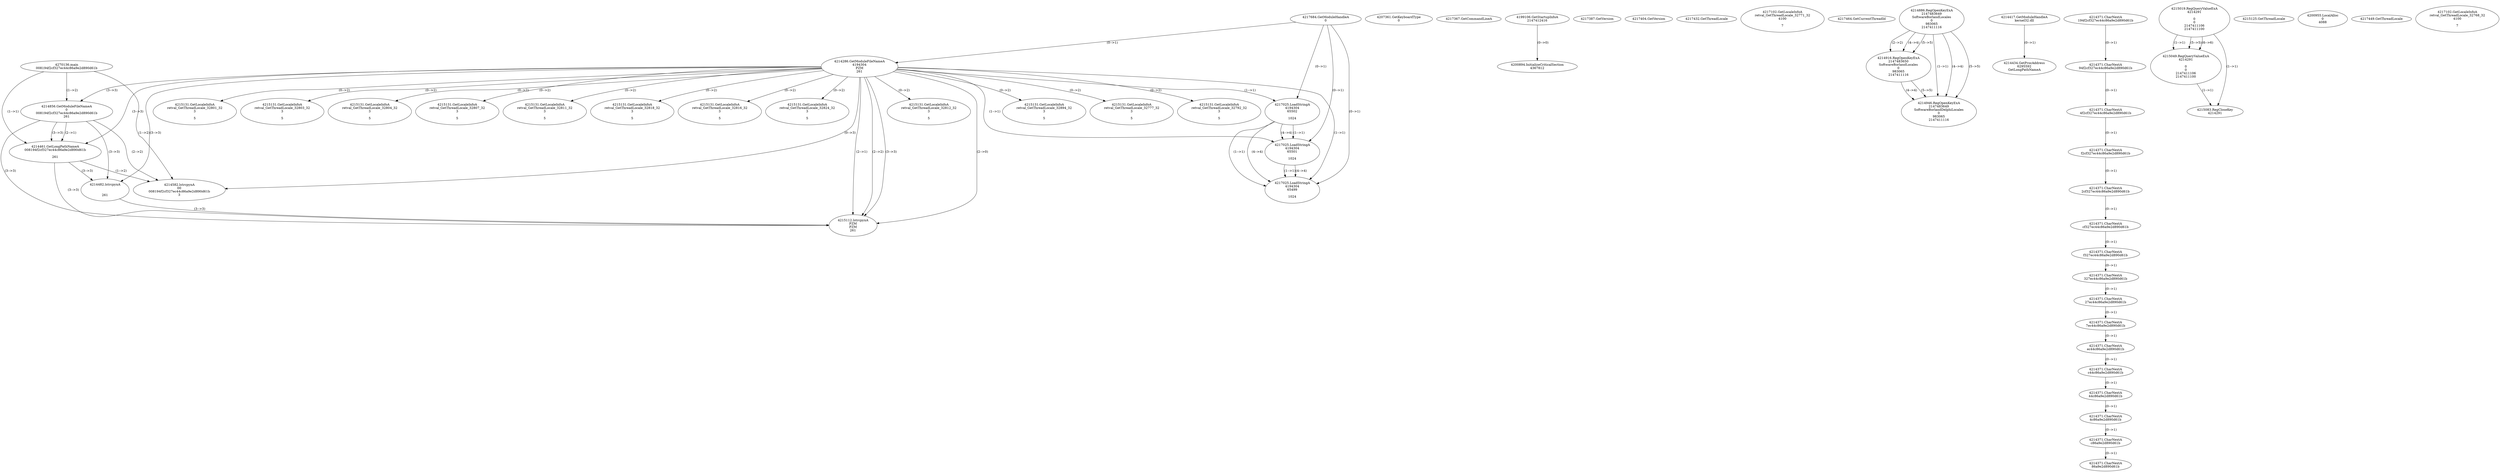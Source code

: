 // Global SCDG with merge call
digraph {
	0 [label="4270136.main
008194f2cf327ec44c86a9e2d890d61b"]
	1 [label="4217684.GetModuleHandleA
0"]
	2 [label="4207361.GetKeyboardType
0"]
	3 [label="4217367.GetCommandLineA
"]
	4 [label="4199106.GetStartupInfoA
2147412416"]
	5 [label="4217387.GetVersion
"]
	6 [label="4217404.GetVersion
"]
	7 [label="4217432.GetThreadLocale
"]
	8 [label="4217102.GetLocaleInfoA
retval_GetThreadLocale_32771_32
4100

7"]
	9 [label="4217464.GetCurrentThreadId
"]
	10 [label="4214286.GetModuleFileNameA
4194304
PZM
261"]
	1 -> 10 [label="(0-->1)"]
	11 [label="4214856.GetModuleFileNameA
0
008194f2cf327ec44c86a9e2d890d61b
261"]
	0 -> 11 [label="(1-->2)"]
	10 -> 11 [label="(3-->3)"]
	12 [label="4214886.RegOpenKeyExA
2147483649
Software\Borland\Locales
0
983065
2147411116"]
	13 [label="4214916.RegOpenKeyExA
2147483650
Software\Borland\Locales
0
983065
2147411116"]
	12 -> 13 [label="(2-->2)"]
	12 -> 13 [label="(4-->4)"]
	12 -> 13 [label="(5-->5)"]
	14 [label="4214946.RegOpenKeyExA
2147483649
Software\Borland\Delphi\Locales
0
983065
2147411116"]
	12 -> 14 [label="(1-->1)"]
	12 -> 14 [label="(4-->4)"]
	13 -> 14 [label="(4-->4)"]
	12 -> 14 [label="(5-->5)"]
	13 -> 14 [label="(5-->5)"]
	15 [label="4214417.GetModuleHandleA
kernel32.dll"]
	16 [label="4214434.GetProcAddress
6295592
GetLongPathNameA"]
	15 -> 16 [label="(0-->1)"]
	17 [label="4214461.GetLongPathNameA
008194f2cf327ec44c86a9e2d890d61b

261"]
	0 -> 17 [label="(1-->1)"]
	11 -> 17 [label="(2-->1)"]
	10 -> 17 [label="(3-->3)"]
	11 -> 17 [label="(3-->3)"]
	18 [label="4214582.lstrcpynA
00
008194f2cf327ec44c86a9e2d890d61b
3"]
	0 -> 18 [label="(1-->2)"]
	11 -> 18 [label="(2-->2)"]
	17 -> 18 [label="(1-->2)"]
	10 -> 18 [label="(0-->3)"]
	19 [label="4214371.CharNextA
194f2cf327ec44c86a9e2d890d61b"]
	20 [label="4214371.CharNextA
94f2cf327ec44c86a9e2d890d61b"]
	19 -> 20 [label="(0-->1)"]
	21 [label="4214371.CharNextA
4f2cf327ec44c86a9e2d890d61b"]
	20 -> 21 [label="(0-->1)"]
	22 [label="4214371.CharNextA
f2cf327ec44c86a9e2d890d61b"]
	21 -> 22 [label="(0-->1)"]
	23 [label="4214371.CharNextA
2cf327ec44c86a9e2d890d61b"]
	22 -> 23 [label="(0-->1)"]
	24 [label="4214371.CharNextA
cf327ec44c86a9e2d890d61b"]
	23 -> 24 [label="(0-->1)"]
	25 [label="4214371.CharNextA
f327ec44c86a9e2d890d61b"]
	24 -> 25 [label="(0-->1)"]
	26 [label="4214371.CharNextA
327ec44c86a9e2d890d61b"]
	25 -> 26 [label="(0-->1)"]
	27 [label="4214371.CharNextA
27ec44c86a9e2d890d61b"]
	26 -> 27 [label="(0-->1)"]
	28 [label="4214371.CharNextA
7ec44c86a9e2d890d61b"]
	27 -> 28 [label="(0-->1)"]
	29 [label="4214371.CharNextA
ec44c86a9e2d890d61b"]
	28 -> 29 [label="(0-->1)"]
	30 [label="4214371.CharNextA
c44c86a9e2d890d61b"]
	29 -> 30 [label="(0-->1)"]
	31 [label="4214371.CharNextA
44c86a9e2d890d61b"]
	30 -> 31 [label="(0-->1)"]
	32 [label="4214371.CharNextA
4c86a9e2d890d61b"]
	31 -> 32 [label="(0-->1)"]
	33 [label="4214482.lstrcpynA


261"]
	10 -> 33 [label="(3-->3)"]
	11 -> 33 [label="(3-->3)"]
	17 -> 33 [label="(3-->3)"]
	34 [label="4215019.RegQueryValueExA
4214291

0
0
2147411106
2147411100"]
	35 [label="4215049.RegQueryValueExA
4214291

0
0
2147411106
2147411100"]
	34 -> 35 [label="(1-->1)"]
	34 -> 35 [label="(5-->5)"]
	34 -> 35 [label="(6-->6)"]
	36 [label="4215083.RegCloseKey
4214291"]
	34 -> 36 [label="(1-->1)"]
	35 -> 36 [label="(1-->1)"]
	37 [label="4215112.lstrcpynA
PZM
PZM
261"]
	10 -> 37 [label="(2-->1)"]
	10 -> 37 [label="(2-->2)"]
	10 -> 37 [label="(3-->3)"]
	11 -> 37 [label="(3-->3)"]
	17 -> 37 [label="(3-->3)"]
	33 -> 37 [label="(3-->3)"]
	10 -> 37 [label="(2-->0)"]
	38 [label="4215125.GetThreadLocale
"]
	39 [label="4215131.GetLocaleInfoA
retval_GetThreadLocale_32812_32
3

5"]
	10 -> 39 [label="(0-->2)"]
	40 [label="4217025.LoadStringA
4194304
65502

1024"]
	1 -> 40 [label="(0-->1)"]
	10 -> 40 [label="(1-->1)"]
	41 [label="4217025.LoadStringA
4194304
65501

1024"]
	1 -> 41 [label="(0-->1)"]
	10 -> 41 [label="(1-->1)"]
	40 -> 41 [label="(1-->1)"]
	40 -> 41 [label="(4-->4)"]
	42 [label="4217025.LoadStringA
4194304
65499

1024"]
	1 -> 42 [label="(0-->1)"]
	10 -> 42 [label="(1-->1)"]
	40 -> 42 [label="(1-->1)"]
	41 -> 42 [label="(1-->1)"]
	40 -> 42 [label="(4-->4)"]
	41 -> 42 [label="(4-->4)"]
	43 [label="4200894.InitializeCriticalSection
4367812"]
	4 -> 43 [label="(0-->0)"]
	44 [label="4200955.LocalAlloc
0
4088"]
	45 [label="4214371.CharNextA
c86a9e2d890d61b"]
	32 -> 45 [label="(0-->1)"]
	46 [label="4214371.CharNextA
86a9e2d890d61b"]
	45 -> 46 [label="(0-->1)"]
	47 [label="4215131.GetLocaleInfoA
retval_GetThreadLocale_32894_32
3

5"]
	10 -> 47 [label="(0-->2)"]
	48 [label="4215131.GetLocaleInfoA
retval_GetThreadLocale_32777_32
3

5"]
	10 -> 48 [label="(0-->2)"]
	49 [label="4215131.GetLocaleInfoA
retval_GetThreadLocale_32792_32
3

5"]
	10 -> 49 [label="(0-->2)"]
	50 [label="4215131.GetLocaleInfoA
retval_GetThreadLocale_32801_32
3

5"]
	10 -> 50 [label="(0-->2)"]
	51 [label="4215131.GetLocaleInfoA
retval_GetThreadLocale_32803_32
3

5"]
	10 -> 51 [label="(0-->2)"]
	52 [label="4215131.GetLocaleInfoA
retval_GetThreadLocale_32804_32
3

5"]
	10 -> 52 [label="(0-->2)"]
	53 [label="4215131.GetLocaleInfoA
retval_GetThreadLocale_32807_32
3

5"]
	10 -> 53 [label="(0-->2)"]
	54 [label="4215131.GetLocaleInfoA
retval_GetThreadLocale_32811_32
3

5"]
	10 -> 54 [label="(0-->2)"]
	55 [label="4215131.GetLocaleInfoA
retval_GetThreadLocale_32818_32
3

5"]
	10 -> 55 [label="(0-->2)"]
	56 [label="4215131.GetLocaleInfoA
retval_GetThreadLocale_32816_32
3

5"]
	10 -> 56 [label="(0-->2)"]
	57 [label="4217449.GetThreadLocale
"]
	58 [label="4217102.GetLocaleInfoA
retval_GetThreadLocale_32768_32
4100

7"]
	59 [label="4215131.GetLocaleInfoA
retval_GetThreadLocale_32824_32
3

5"]
	10 -> 59 [label="(0-->2)"]
}
